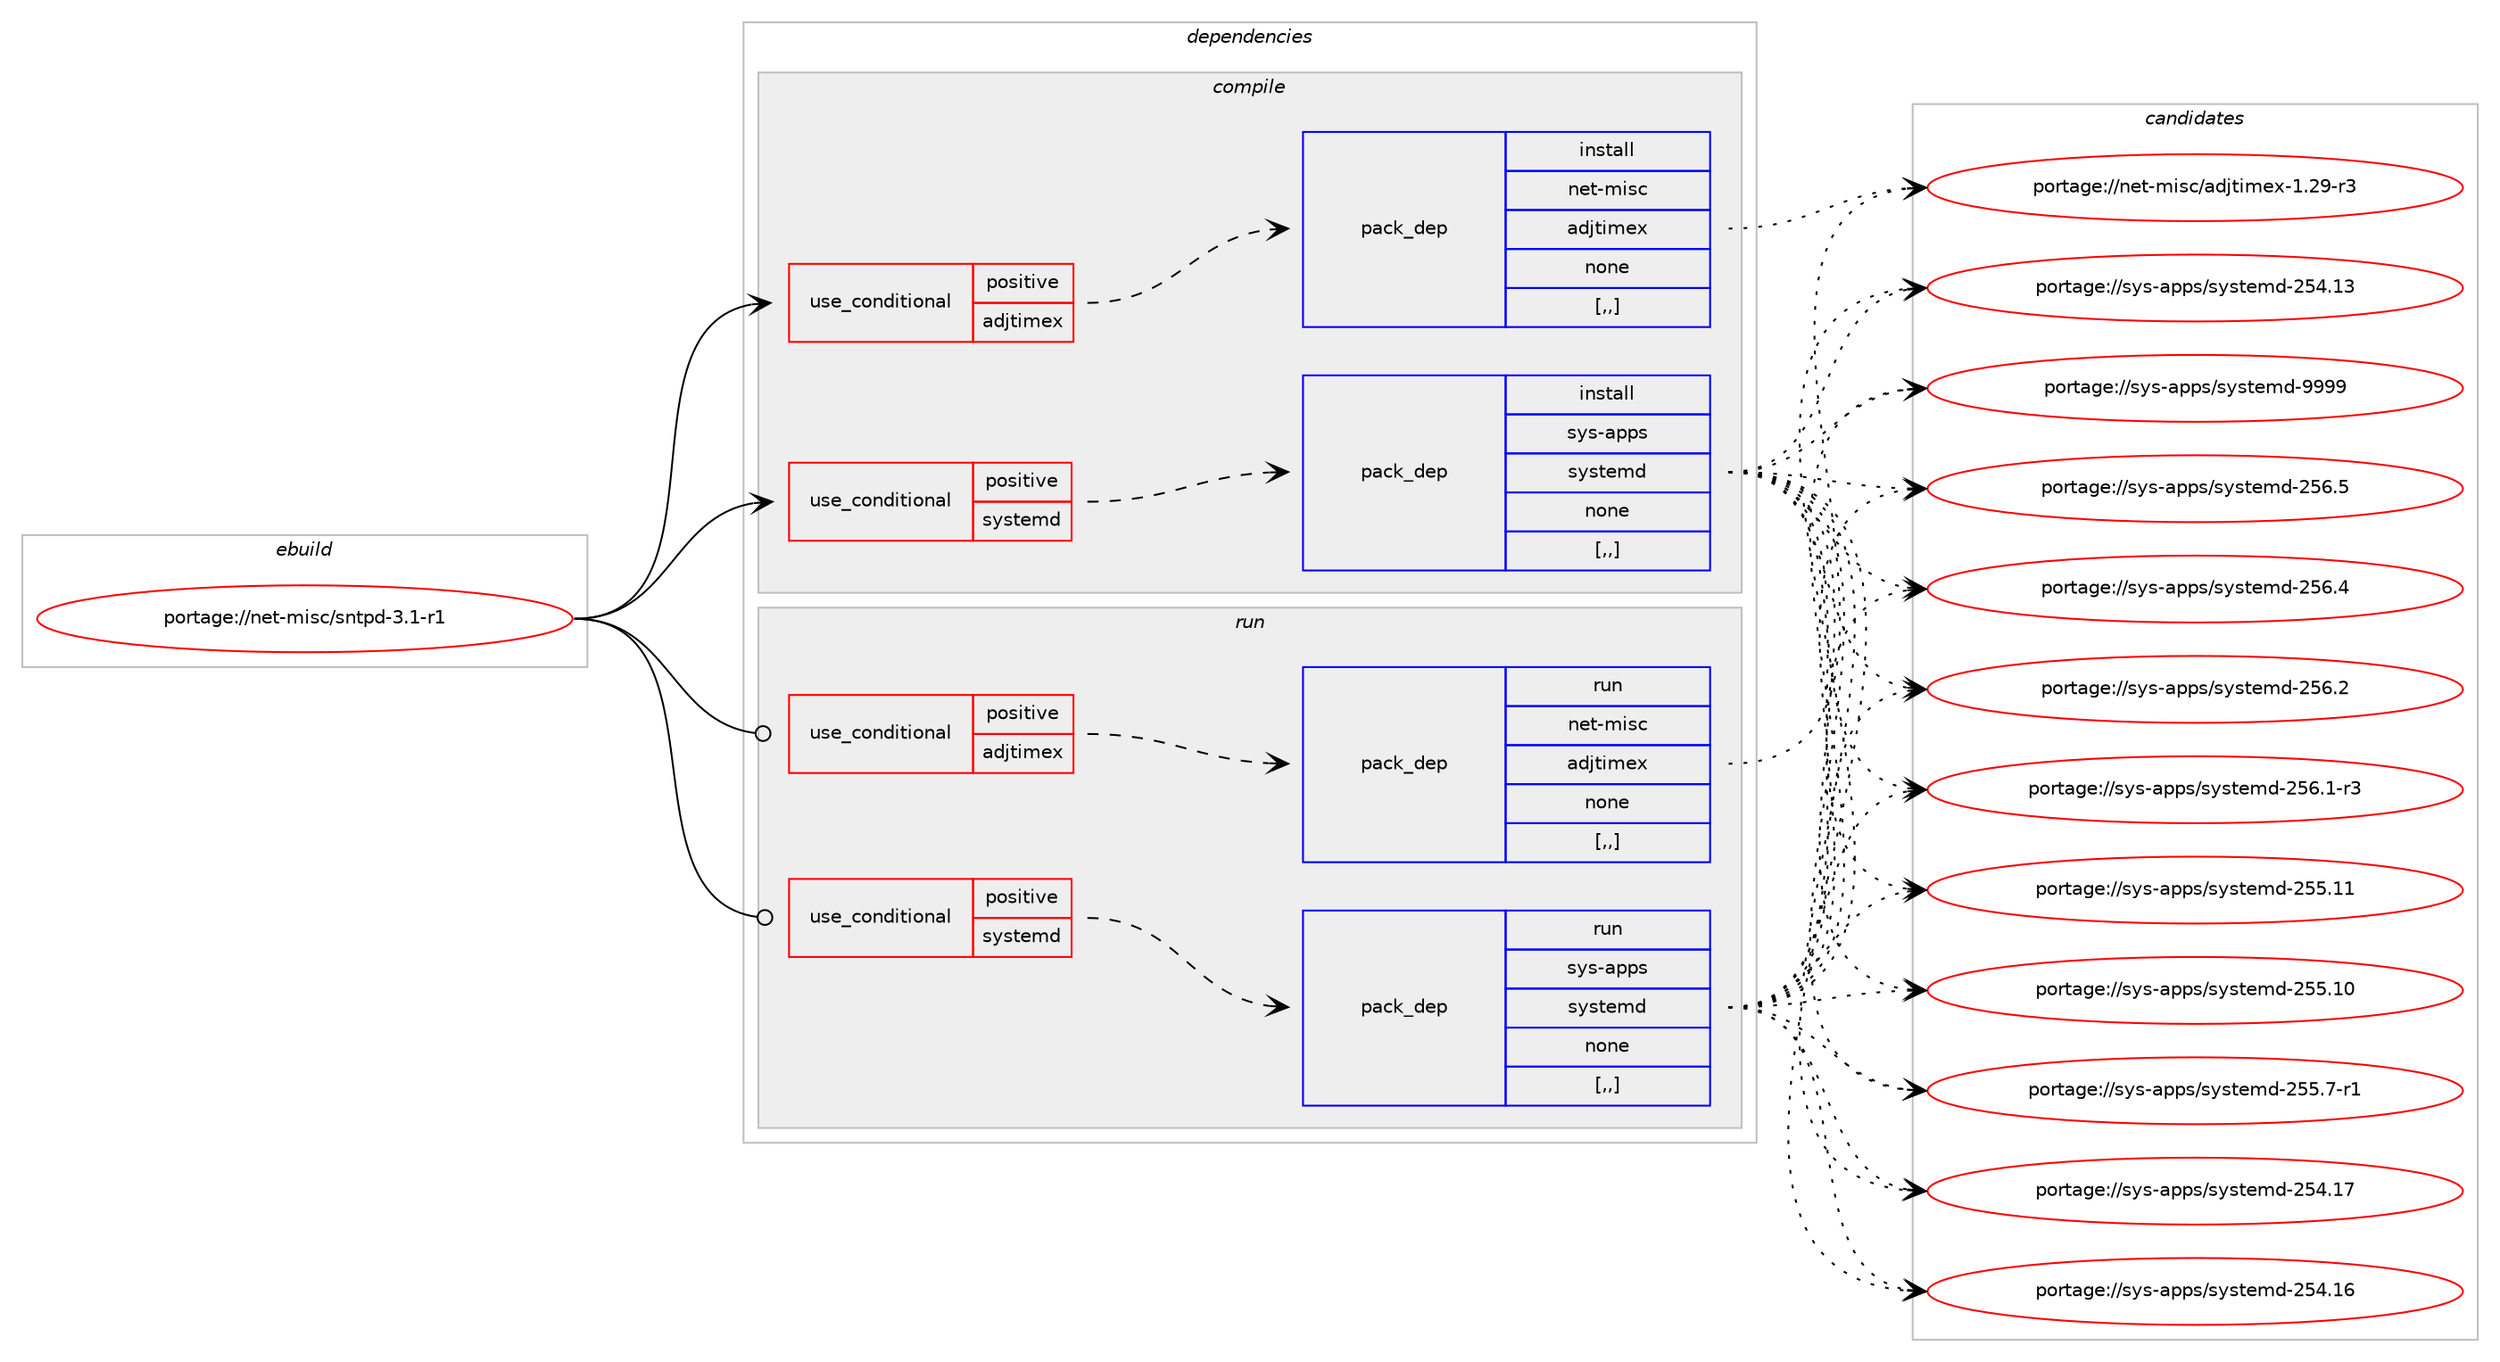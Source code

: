 digraph prolog {

# *************
# Graph options
# *************

newrank=true;
concentrate=true;
compound=true;
graph [rankdir=LR,fontname=Helvetica,fontsize=10,ranksep=1.5];#, ranksep=2.5, nodesep=0.2];
edge  [arrowhead=vee];
node  [fontname=Helvetica,fontsize=10];

# **********
# The ebuild
# **********

subgraph cluster_leftcol {
color=gray;
label=<<i>ebuild</i>>;
id [label="portage://net-misc/sntpd-3.1-r1", color=red, width=4, href="../net-misc/sntpd-3.1-r1.svg"];
}

# ****************
# The dependencies
# ****************

subgraph cluster_midcol {
color=gray;
label=<<i>dependencies</i>>;
subgraph cluster_compile {
fillcolor="#eeeeee";
style=filled;
label=<<i>compile</i>>;
subgraph cond4576 {
dependency12103 [label=<<TABLE BORDER="0" CELLBORDER="1" CELLSPACING="0" CELLPADDING="4"><TR><TD ROWSPAN="3" CELLPADDING="10">use_conditional</TD></TR><TR><TD>positive</TD></TR><TR><TD>adjtimex</TD></TR></TABLE>>, shape=none, color=red];
subgraph pack7488 {
dependency12104 [label=<<TABLE BORDER="0" CELLBORDER="1" CELLSPACING="0" CELLPADDING="4" WIDTH="220"><TR><TD ROWSPAN="6" CELLPADDING="30">pack_dep</TD></TR><TR><TD WIDTH="110">install</TD></TR><TR><TD>net-misc</TD></TR><TR><TD>adjtimex</TD></TR><TR><TD>none</TD></TR><TR><TD>[,,]</TD></TR></TABLE>>, shape=none, color=blue];
}
dependency12103:e -> dependency12104:w [weight=20,style="dashed",arrowhead="vee"];
}
id:e -> dependency12103:w [weight=20,style="solid",arrowhead="vee"];
subgraph cond4577 {
dependency12105 [label=<<TABLE BORDER="0" CELLBORDER="1" CELLSPACING="0" CELLPADDING="4"><TR><TD ROWSPAN="3" CELLPADDING="10">use_conditional</TD></TR><TR><TD>positive</TD></TR><TR><TD>systemd</TD></TR></TABLE>>, shape=none, color=red];
subgraph pack7489 {
dependency12106 [label=<<TABLE BORDER="0" CELLBORDER="1" CELLSPACING="0" CELLPADDING="4" WIDTH="220"><TR><TD ROWSPAN="6" CELLPADDING="30">pack_dep</TD></TR><TR><TD WIDTH="110">install</TD></TR><TR><TD>sys-apps</TD></TR><TR><TD>systemd</TD></TR><TR><TD>none</TD></TR><TR><TD>[,,]</TD></TR></TABLE>>, shape=none, color=blue];
}
dependency12105:e -> dependency12106:w [weight=20,style="dashed",arrowhead="vee"];
}
id:e -> dependency12105:w [weight=20,style="solid",arrowhead="vee"];
}
subgraph cluster_compileandrun {
fillcolor="#eeeeee";
style=filled;
label=<<i>compile and run</i>>;
}
subgraph cluster_run {
fillcolor="#eeeeee";
style=filled;
label=<<i>run</i>>;
subgraph cond4578 {
dependency12107 [label=<<TABLE BORDER="0" CELLBORDER="1" CELLSPACING="0" CELLPADDING="4"><TR><TD ROWSPAN="3" CELLPADDING="10">use_conditional</TD></TR><TR><TD>positive</TD></TR><TR><TD>adjtimex</TD></TR></TABLE>>, shape=none, color=red];
subgraph pack7490 {
dependency12108 [label=<<TABLE BORDER="0" CELLBORDER="1" CELLSPACING="0" CELLPADDING="4" WIDTH="220"><TR><TD ROWSPAN="6" CELLPADDING="30">pack_dep</TD></TR><TR><TD WIDTH="110">run</TD></TR><TR><TD>net-misc</TD></TR><TR><TD>adjtimex</TD></TR><TR><TD>none</TD></TR><TR><TD>[,,]</TD></TR></TABLE>>, shape=none, color=blue];
}
dependency12107:e -> dependency12108:w [weight=20,style="dashed",arrowhead="vee"];
}
id:e -> dependency12107:w [weight=20,style="solid",arrowhead="odot"];
subgraph cond4579 {
dependency12109 [label=<<TABLE BORDER="0" CELLBORDER="1" CELLSPACING="0" CELLPADDING="4"><TR><TD ROWSPAN="3" CELLPADDING="10">use_conditional</TD></TR><TR><TD>positive</TD></TR><TR><TD>systemd</TD></TR></TABLE>>, shape=none, color=red];
subgraph pack7491 {
dependency12110 [label=<<TABLE BORDER="0" CELLBORDER="1" CELLSPACING="0" CELLPADDING="4" WIDTH="220"><TR><TD ROWSPAN="6" CELLPADDING="30">pack_dep</TD></TR><TR><TD WIDTH="110">run</TD></TR><TR><TD>sys-apps</TD></TR><TR><TD>systemd</TD></TR><TR><TD>none</TD></TR><TR><TD>[,,]</TD></TR></TABLE>>, shape=none, color=blue];
}
dependency12109:e -> dependency12110:w [weight=20,style="dashed",arrowhead="vee"];
}
id:e -> dependency12109:w [weight=20,style="solid",arrowhead="odot"];
}
}

# **************
# The candidates
# **************

subgraph cluster_choices {
rank=same;
color=gray;
label=<<i>candidates</i>>;

subgraph choice7488 {
color=black;
nodesep=1;
choice1101011164510910511599479710010611610510910112045494650574511451 [label="portage://net-misc/adjtimex-1.29-r3", color=red, width=4,href="../net-misc/adjtimex-1.29-r3.svg"];
dependency12104:e -> choice1101011164510910511599479710010611610510910112045494650574511451:w [style=dotted,weight="100"];
}
subgraph choice7489 {
color=black;
nodesep=1;
choice1151211154597112112115471151211151161011091004557575757 [label="portage://sys-apps/systemd-9999", color=red, width=4,href="../sys-apps/systemd-9999.svg"];
choice115121115459711211211547115121115116101109100455053544653 [label="portage://sys-apps/systemd-256.5", color=red, width=4,href="../sys-apps/systemd-256.5.svg"];
choice115121115459711211211547115121115116101109100455053544652 [label="portage://sys-apps/systemd-256.4", color=red, width=4,href="../sys-apps/systemd-256.4.svg"];
choice115121115459711211211547115121115116101109100455053544650 [label="portage://sys-apps/systemd-256.2", color=red, width=4,href="../sys-apps/systemd-256.2.svg"];
choice1151211154597112112115471151211151161011091004550535446494511451 [label="portage://sys-apps/systemd-256.1-r3", color=red, width=4,href="../sys-apps/systemd-256.1-r3.svg"];
choice11512111545971121121154711512111511610110910045505353464949 [label="portage://sys-apps/systemd-255.11", color=red, width=4,href="../sys-apps/systemd-255.11.svg"];
choice11512111545971121121154711512111511610110910045505353464948 [label="portage://sys-apps/systemd-255.10", color=red, width=4,href="../sys-apps/systemd-255.10.svg"];
choice1151211154597112112115471151211151161011091004550535346554511449 [label="portage://sys-apps/systemd-255.7-r1", color=red, width=4,href="../sys-apps/systemd-255.7-r1.svg"];
choice11512111545971121121154711512111511610110910045505352464955 [label="portage://sys-apps/systemd-254.17", color=red, width=4,href="../sys-apps/systemd-254.17.svg"];
choice11512111545971121121154711512111511610110910045505352464954 [label="portage://sys-apps/systemd-254.16", color=red, width=4,href="../sys-apps/systemd-254.16.svg"];
choice11512111545971121121154711512111511610110910045505352464951 [label="portage://sys-apps/systemd-254.13", color=red, width=4,href="../sys-apps/systemd-254.13.svg"];
dependency12106:e -> choice1151211154597112112115471151211151161011091004557575757:w [style=dotted,weight="100"];
dependency12106:e -> choice115121115459711211211547115121115116101109100455053544653:w [style=dotted,weight="100"];
dependency12106:e -> choice115121115459711211211547115121115116101109100455053544652:w [style=dotted,weight="100"];
dependency12106:e -> choice115121115459711211211547115121115116101109100455053544650:w [style=dotted,weight="100"];
dependency12106:e -> choice1151211154597112112115471151211151161011091004550535446494511451:w [style=dotted,weight="100"];
dependency12106:e -> choice11512111545971121121154711512111511610110910045505353464949:w [style=dotted,weight="100"];
dependency12106:e -> choice11512111545971121121154711512111511610110910045505353464948:w [style=dotted,weight="100"];
dependency12106:e -> choice1151211154597112112115471151211151161011091004550535346554511449:w [style=dotted,weight="100"];
dependency12106:e -> choice11512111545971121121154711512111511610110910045505352464955:w [style=dotted,weight="100"];
dependency12106:e -> choice11512111545971121121154711512111511610110910045505352464954:w [style=dotted,weight="100"];
dependency12106:e -> choice11512111545971121121154711512111511610110910045505352464951:w [style=dotted,weight="100"];
}
subgraph choice7490 {
color=black;
nodesep=1;
choice1101011164510910511599479710010611610510910112045494650574511451 [label="portage://net-misc/adjtimex-1.29-r3", color=red, width=4,href="../net-misc/adjtimex-1.29-r3.svg"];
dependency12108:e -> choice1101011164510910511599479710010611610510910112045494650574511451:w [style=dotted,weight="100"];
}
subgraph choice7491 {
color=black;
nodesep=1;
choice1151211154597112112115471151211151161011091004557575757 [label="portage://sys-apps/systemd-9999", color=red, width=4,href="../sys-apps/systemd-9999.svg"];
choice115121115459711211211547115121115116101109100455053544653 [label="portage://sys-apps/systemd-256.5", color=red, width=4,href="../sys-apps/systemd-256.5.svg"];
choice115121115459711211211547115121115116101109100455053544652 [label="portage://sys-apps/systemd-256.4", color=red, width=4,href="../sys-apps/systemd-256.4.svg"];
choice115121115459711211211547115121115116101109100455053544650 [label="portage://sys-apps/systemd-256.2", color=red, width=4,href="../sys-apps/systemd-256.2.svg"];
choice1151211154597112112115471151211151161011091004550535446494511451 [label="portage://sys-apps/systemd-256.1-r3", color=red, width=4,href="../sys-apps/systemd-256.1-r3.svg"];
choice11512111545971121121154711512111511610110910045505353464949 [label="portage://sys-apps/systemd-255.11", color=red, width=4,href="../sys-apps/systemd-255.11.svg"];
choice11512111545971121121154711512111511610110910045505353464948 [label="portage://sys-apps/systemd-255.10", color=red, width=4,href="../sys-apps/systemd-255.10.svg"];
choice1151211154597112112115471151211151161011091004550535346554511449 [label="portage://sys-apps/systemd-255.7-r1", color=red, width=4,href="../sys-apps/systemd-255.7-r1.svg"];
choice11512111545971121121154711512111511610110910045505352464955 [label="portage://sys-apps/systemd-254.17", color=red, width=4,href="../sys-apps/systemd-254.17.svg"];
choice11512111545971121121154711512111511610110910045505352464954 [label="portage://sys-apps/systemd-254.16", color=red, width=4,href="../sys-apps/systemd-254.16.svg"];
choice11512111545971121121154711512111511610110910045505352464951 [label="portage://sys-apps/systemd-254.13", color=red, width=4,href="../sys-apps/systemd-254.13.svg"];
dependency12110:e -> choice1151211154597112112115471151211151161011091004557575757:w [style=dotted,weight="100"];
dependency12110:e -> choice115121115459711211211547115121115116101109100455053544653:w [style=dotted,weight="100"];
dependency12110:e -> choice115121115459711211211547115121115116101109100455053544652:w [style=dotted,weight="100"];
dependency12110:e -> choice115121115459711211211547115121115116101109100455053544650:w [style=dotted,weight="100"];
dependency12110:e -> choice1151211154597112112115471151211151161011091004550535446494511451:w [style=dotted,weight="100"];
dependency12110:e -> choice11512111545971121121154711512111511610110910045505353464949:w [style=dotted,weight="100"];
dependency12110:e -> choice11512111545971121121154711512111511610110910045505353464948:w [style=dotted,weight="100"];
dependency12110:e -> choice1151211154597112112115471151211151161011091004550535346554511449:w [style=dotted,weight="100"];
dependency12110:e -> choice11512111545971121121154711512111511610110910045505352464955:w [style=dotted,weight="100"];
dependency12110:e -> choice11512111545971121121154711512111511610110910045505352464954:w [style=dotted,weight="100"];
dependency12110:e -> choice11512111545971121121154711512111511610110910045505352464951:w [style=dotted,weight="100"];
}
}

}
